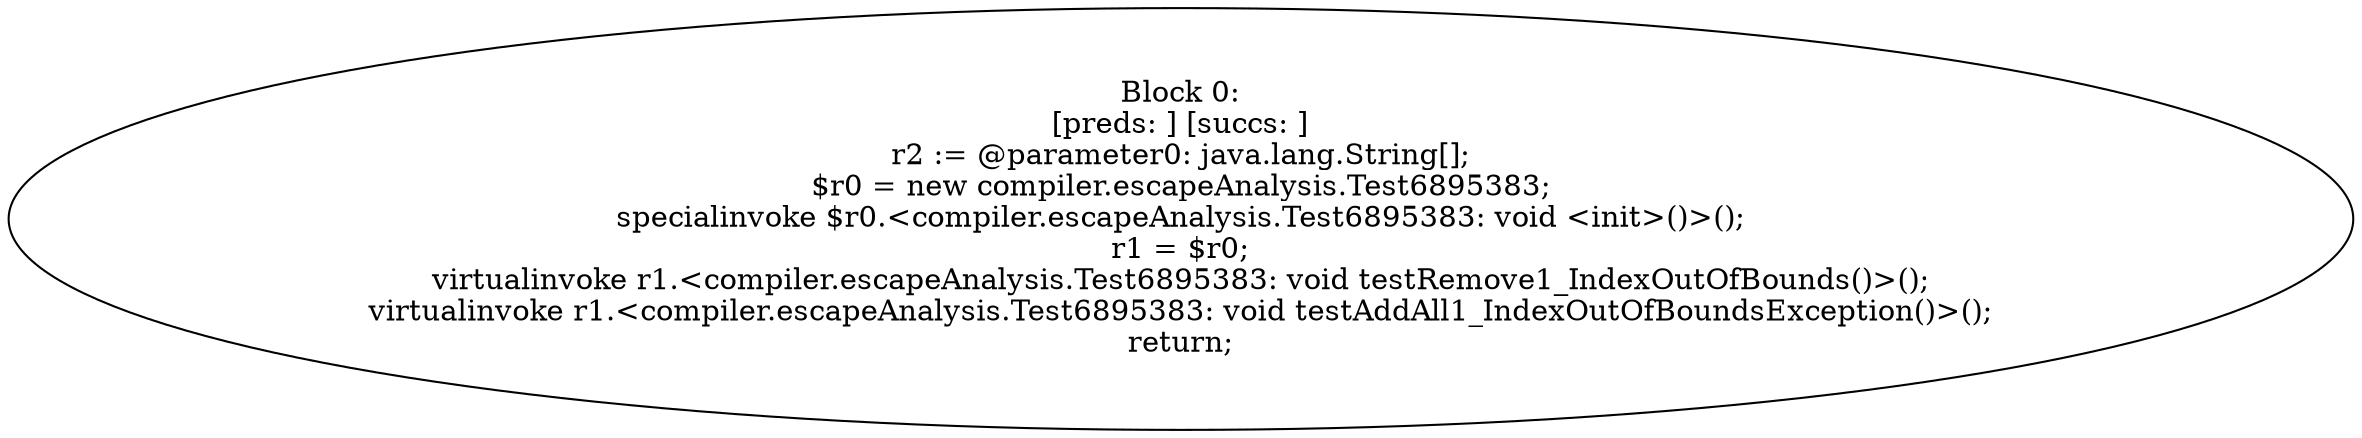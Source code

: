 digraph "unitGraph" {
    "Block 0:
[preds: ] [succs: ]
r2 := @parameter0: java.lang.String[];
$r0 = new compiler.escapeAnalysis.Test6895383;
specialinvoke $r0.<compiler.escapeAnalysis.Test6895383: void <init>()>();
r1 = $r0;
virtualinvoke r1.<compiler.escapeAnalysis.Test6895383: void testRemove1_IndexOutOfBounds()>();
virtualinvoke r1.<compiler.escapeAnalysis.Test6895383: void testAddAll1_IndexOutOfBoundsException()>();
return;
"
}
